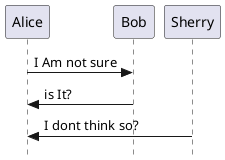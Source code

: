 @startuml HelloWorld
skinparam Style strictuml
Alice -> Bob: I Am not sure
Alice <- Bob: is It?
Alice <- Sherry: I dont think so?
@enduml